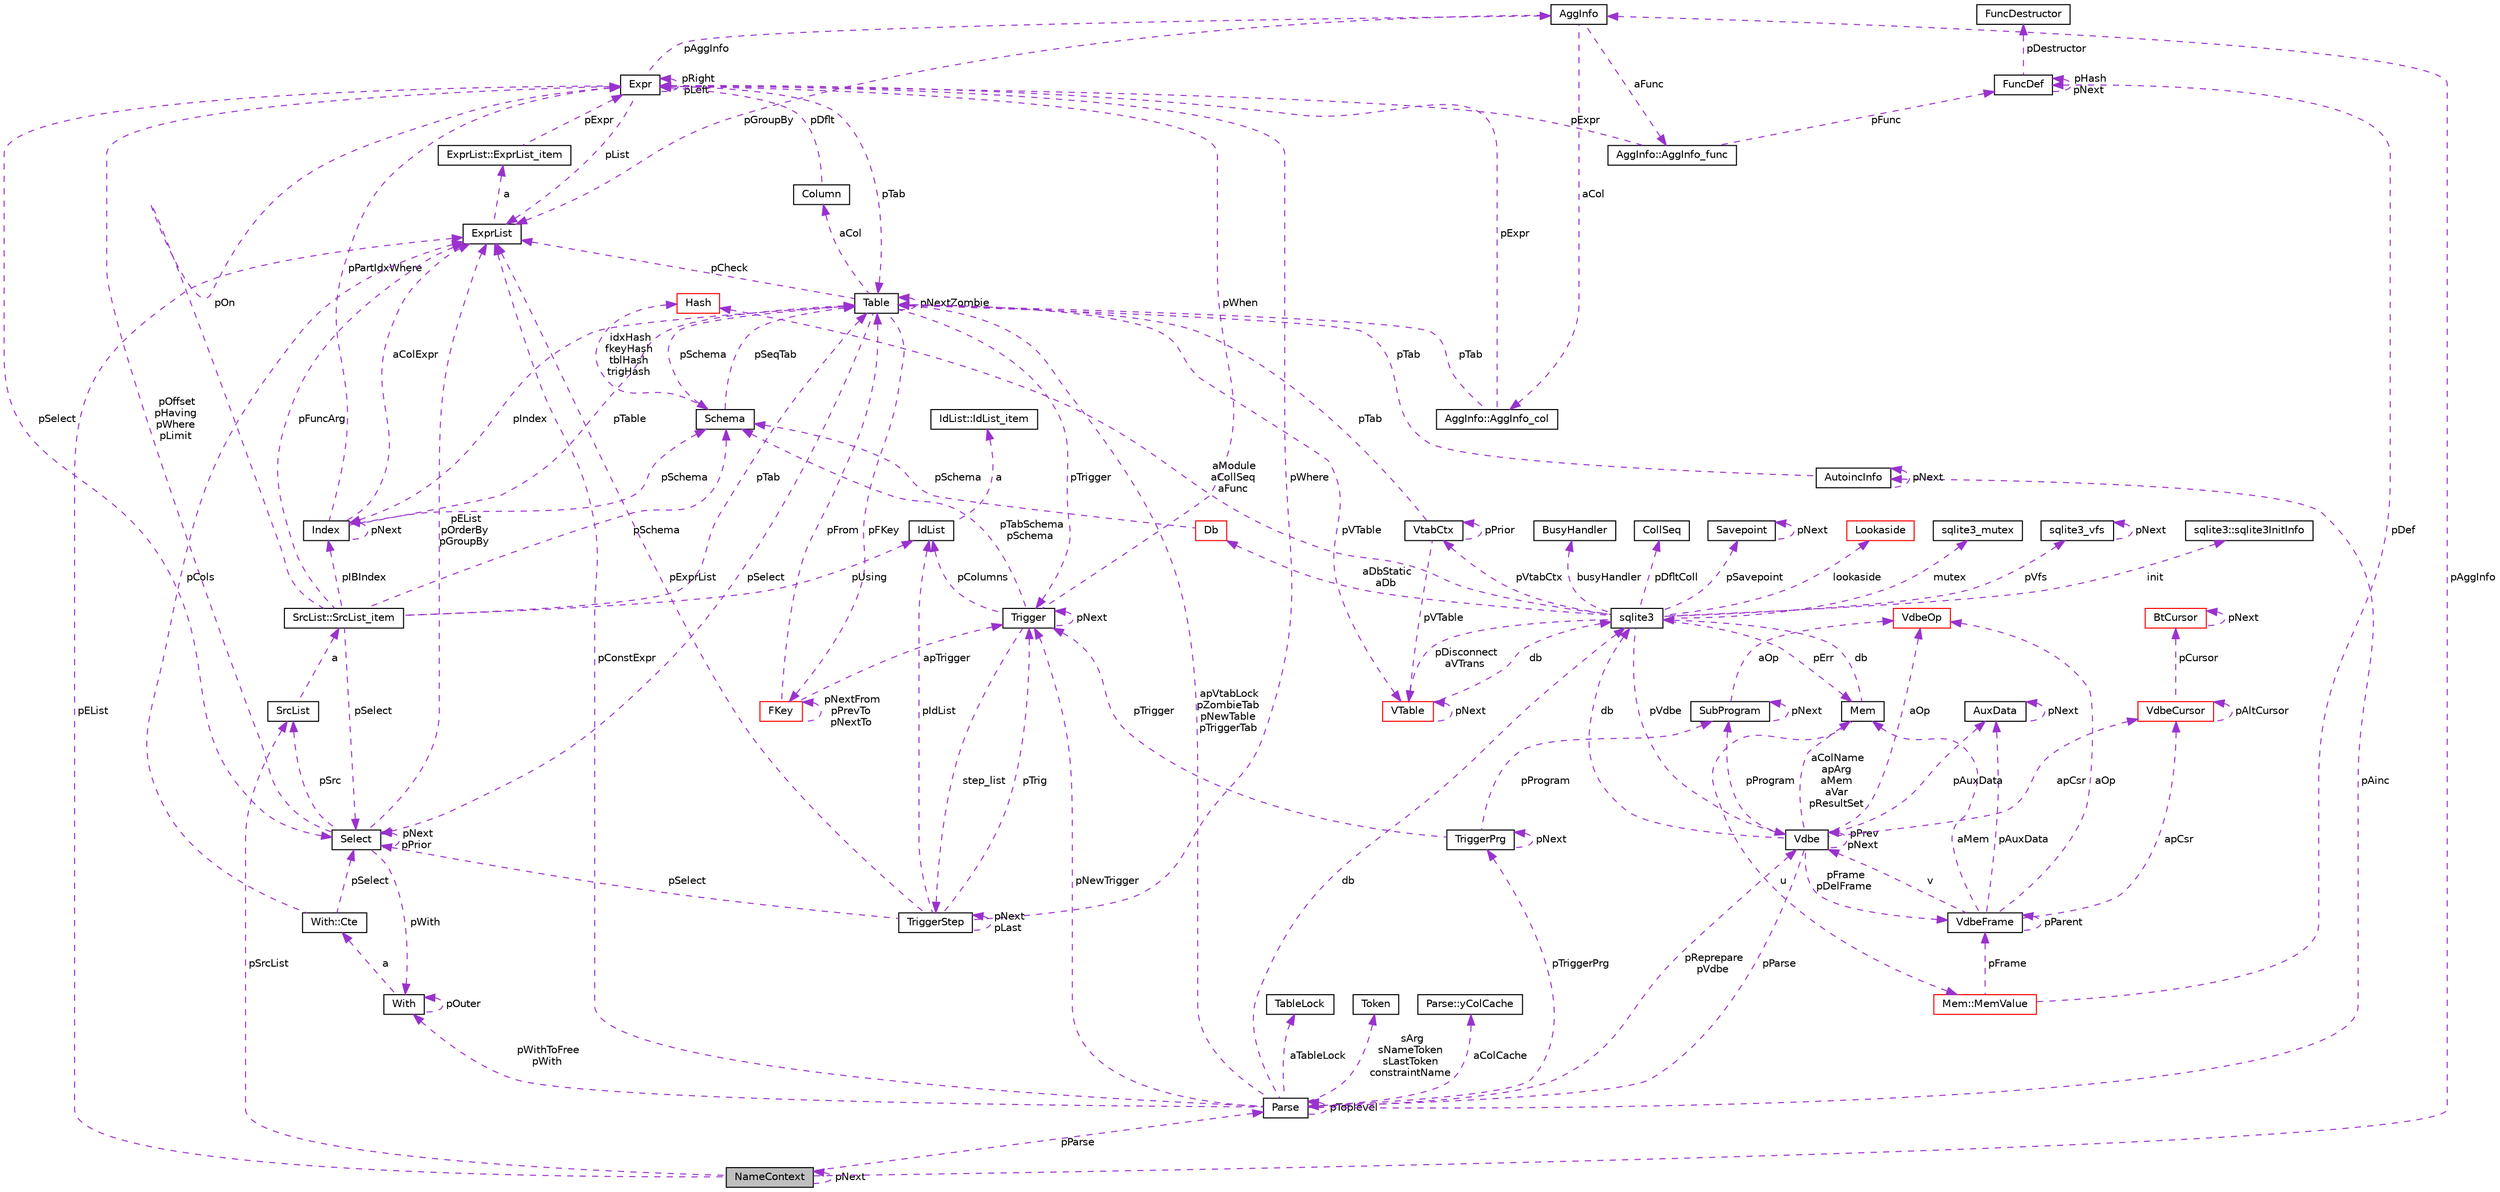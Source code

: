 digraph "NameContext"
{
  edge [fontname="Helvetica",fontsize="10",labelfontname="Helvetica",labelfontsize="10"];
  node [fontname="Helvetica",fontsize="10",shape=record];
  Node1 [label="NameContext",height=0.2,width=0.4,color="black", fillcolor="grey75", style="filled", fontcolor="black"];
  Node2 -> Node1 [dir="back",color="darkorchid3",fontsize="10",style="dashed",label=" pAggInfo" ];
  Node2 [label="AggInfo",height=0.2,width=0.4,color="black", fillcolor="white", style="filled",URL="$structAggInfo.html"];
  Node3 -> Node2 [dir="back",color="darkorchid3",fontsize="10",style="dashed",label=" aCol" ];
  Node3 [label="AggInfo::AggInfo_col",height=0.2,width=0.4,color="black", fillcolor="white", style="filled",URL="$structAggInfo_1_1AggInfo__col.html"];
  Node4 -> Node3 [dir="back",color="darkorchid3",fontsize="10",style="dashed",label=" pExpr" ];
  Node4 [label="Expr",height=0.2,width=0.4,color="black", fillcolor="white", style="filled",URL="$structExpr.html"];
  Node2 -> Node4 [dir="back",color="darkorchid3",fontsize="10",style="dashed",label=" pAggInfo" ];
  Node4 -> Node4 [dir="back",color="darkorchid3",fontsize="10",style="dashed",label=" pRight\npLeft" ];
  Node5 -> Node4 [dir="back",color="darkorchid3",fontsize="10",style="dashed",label=" pTab" ];
  Node5 [label="Table",height=0.2,width=0.4,color="black", fillcolor="white", style="filled",URL="$structTable.html"];
  Node6 -> Node5 [dir="back",color="darkorchid3",fontsize="10",style="dashed",label=" pSchema" ];
  Node6 [label="Schema",height=0.2,width=0.4,color="black", fillcolor="white", style="filled",URL="$structSchema.html"];
  Node5 -> Node6 [dir="back",color="darkorchid3",fontsize="10",style="dashed",label=" pSeqTab" ];
  Node7 -> Node6 [dir="back",color="darkorchid3",fontsize="10",style="dashed",label=" idxHash\nfkeyHash\ntblHash\ntrigHash" ];
  Node7 [label="Hash",height=0.2,width=0.4,color="red", fillcolor="white", style="filled",URL="$structHash.html"];
  Node8 -> Node5 [dir="back",color="darkorchid3",fontsize="10",style="dashed",label=" aCol" ];
  Node8 [label="Column",height=0.2,width=0.4,color="black", fillcolor="white", style="filled",URL="$structColumn.html"];
  Node4 -> Node8 [dir="back",color="darkorchid3",fontsize="10",style="dashed",label=" pDflt" ];
  Node9 -> Node5 [dir="back",color="darkorchid3",fontsize="10",style="dashed",label=" pFKey" ];
  Node9 [label="FKey",height=0.2,width=0.4,color="red", fillcolor="white", style="filled",URL="$structFKey.html"];
  Node9 -> Node9 [dir="back",color="darkorchid3",fontsize="10",style="dashed",label=" pNextFrom\npPrevTo\npNextTo" ];
  Node5 -> Node9 [dir="back",color="darkorchid3",fontsize="10",style="dashed",label=" pFrom" ];
  Node10 -> Node9 [dir="back",color="darkorchid3",fontsize="10",style="dashed",label=" apTrigger" ];
  Node10 [label="Trigger",height=0.2,width=0.4,color="black", fillcolor="white", style="filled",URL="$structTrigger.html"];
  Node11 -> Node10 [dir="back",color="darkorchid3",fontsize="10",style="dashed",label=" step_list" ];
  Node11 [label="TriggerStep",height=0.2,width=0.4,color="black", fillcolor="white", style="filled",URL="$structTriggerStep.html"];
  Node11 -> Node11 [dir="back",color="darkorchid3",fontsize="10",style="dashed",label=" pNext\npLast" ];
  Node4 -> Node11 [dir="back",color="darkorchid3",fontsize="10",style="dashed",label=" pWhere" ];
  Node12 -> Node11 [dir="back",color="darkorchid3",fontsize="10",style="dashed",label=" pIdList" ];
  Node12 [label="IdList",height=0.2,width=0.4,color="black", fillcolor="white", style="filled",URL="$structIdList.html"];
  Node13 -> Node12 [dir="back",color="darkorchid3",fontsize="10",style="dashed",label=" a" ];
  Node13 [label="IdList::IdList_item",height=0.2,width=0.4,color="black", fillcolor="white", style="filled",URL="$structIdList_1_1IdList__item.html"];
  Node14 -> Node11 [dir="back",color="darkorchid3",fontsize="10",style="dashed",label=" pSelect" ];
  Node14 [label="Select",height=0.2,width=0.4,color="black", fillcolor="white", style="filled",URL="$structSelect.html"];
  Node4 -> Node14 [dir="back",color="darkorchid3",fontsize="10",style="dashed",label=" pOffset\npHaving\npWhere\npLimit" ];
  Node15 -> Node14 [dir="back",color="darkorchid3",fontsize="10",style="dashed",label=" pWith" ];
  Node15 [label="With",height=0.2,width=0.4,color="black", fillcolor="white", style="filled",URL="$structWith.html"];
  Node16 -> Node15 [dir="back",color="darkorchid3",fontsize="10",style="dashed",label=" a" ];
  Node16 [label="With::Cte",height=0.2,width=0.4,color="black", fillcolor="white", style="filled",URL="$structWith_1_1Cte.html"];
  Node14 -> Node16 [dir="back",color="darkorchid3",fontsize="10",style="dashed",label=" pSelect" ];
  Node17 -> Node16 [dir="back",color="darkorchid3",fontsize="10",style="dashed",label=" pCols" ];
  Node17 [label="ExprList",height=0.2,width=0.4,color="black", fillcolor="white", style="filled",URL="$structExprList.html"];
  Node18 -> Node17 [dir="back",color="darkorchid3",fontsize="10",style="dashed",label=" a" ];
  Node18 [label="ExprList::ExprList_item",height=0.2,width=0.4,color="black", fillcolor="white", style="filled",URL="$structExprList_1_1ExprList__item.html"];
  Node4 -> Node18 [dir="back",color="darkorchid3",fontsize="10",style="dashed",label=" pExpr" ];
  Node15 -> Node15 [dir="back",color="darkorchid3",fontsize="10",style="dashed",label=" pOuter" ];
  Node14 -> Node14 [dir="back",color="darkorchid3",fontsize="10",style="dashed",label=" pNext\npPrior" ];
  Node19 -> Node14 [dir="back",color="darkorchid3",fontsize="10",style="dashed",label=" pSrc" ];
  Node19 [label="SrcList",height=0.2,width=0.4,color="black", fillcolor="white", style="filled",URL="$structSrcList.html"];
  Node20 -> Node19 [dir="back",color="darkorchid3",fontsize="10",style="dashed",label=" a" ];
  Node20 [label="SrcList::SrcList_item",height=0.2,width=0.4,color="black", fillcolor="white", style="filled",URL="$structSrcList_1_1SrcList__item.html"];
  Node6 -> Node20 [dir="back",color="darkorchid3",fontsize="10",style="dashed",label=" pSchema" ];
  Node4 -> Node20 [dir="back",color="darkorchid3",fontsize="10",style="dashed",label=" pOn" ];
  Node12 -> Node20 [dir="back",color="darkorchid3",fontsize="10",style="dashed",label=" pUsing" ];
  Node5 -> Node20 [dir="back",color="darkorchid3",fontsize="10",style="dashed",label=" pTab" ];
  Node14 -> Node20 [dir="back",color="darkorchid3",fontsize="10",style="dashed",label=" pSelect" ];
  Node21 -> Node20 [dir="back",color="darkorchid3",fontsize="10",style="dashed",label=" pIBIndex" ];
  Node21 [label="Index",height=0.2,width=0.4,color="black", fillcolor="white", style="filled",URL="$structIndex.html"];
  Node6 -> Node21 [dir="back",color="darkorchid3",fontsize="10",style="dashed",label=" pSchema" ];
  Node4 -> Node21 [dir="back",color="darkorchid3",fontsize="10",style="dashed",label=" pPartIdxWhere" ];
  Node5 -> Node21 [dir="back",color="darkorchid3",fontsize="10",style="dashed",label=" pTable" ];
  Node17 -> Node21 [dir="back",color="darkorchid3",fontsize="10",style="dashed",label=" aColExpr" ];
  Node21 -> Node21 [dir="back",color="darkorchid3",fontsize="10",style="dashed",label=" pNext" ];
  Node17 -> Node20 [dir="back",color="darkorchid3",fontsize="10",style="dashed",label=" pFuncArg" ];
  Node17 -> Node14 [dir="back",color="darkorchid3",fontsize="10",style="dashed",label=" pEList\npOrderBy\npGroupBy" ];
  Node10 -> Node11 [dir="back",color="darkorchid3",fontsize="10",style="dashed",label=" pTrig" ];
  Node17 -> Node11 [dir="back",color="darkorchid3",fontsize="10",style="dashed",label=" pExprList" ];
  Node6 -> Node10 [dir="back",color="darkorchid3",fontsize="10",style="dashed",label=" pTabSchema\npSchema" ];
  Node4 -> Node10 [dir="back",color="darkorchid3",fontsize="10",style="dashed",label=" pWhen" ];
  Node12 -> Node10 [dir="back",color="darkorchid3",fontsize="10",style="dashed",label=" pColumns" ];
  Node10 -> Node10 [dir="back",color="darkorchid3",fontsize="10",style="dashed",label=" pNext" ];
  Node22 -> Node5 [dir="back",color="darkorchid3",fontsize="10",style="dashed",label=" pVTable" ];
  Node22 [label="VTable",height=0.2,width=0.4,color="red", fillcolor="white", style="filled",URL="$structVTable.html"];
  Node23 -> Node22 [dir="back",color="darkorchid3",fontsize="10",style="dashed",label=" db" ];
  Node23 [label="sqlite3",height=0.2,width=0.4,color="black", fillcolor="white", style="filled",URL="$structsqlite3.html"];
  Node24 -> Node23 [dir="back",color="darkorchid3",fontsize="10",style="dashed",label=" pErr" ];
  Node24 [label="Mem",height=0.2,width=0.4,color="black", fillcolor="white", style="filled",URL="$structMem.html"];
  Node25 -> Node24 [dir="back",color="darkorchid3",fontsize="10",style="dashed",label=" u" ];
  Node25 [label="Mem::MemValue",height=0.2,width=0.4,color="red", fillcolor="white", style="filled",URL="$unionMem_1_1MemValue.html"];
  Node26 -> Node25 [dir="back",color="darkorchid3",fontsize="10",style="dashed",label=" pFrame" ];
  Node26 [label="VdbeFrame",height=0.2,width=0.4,color="black", fillcolor="white", style="filled",URL="$structVdbeFrame.html"];
  Node24 -> Node26 [dir="back",color="darkorchid3",fontsize="10",style="dashed",label=" aMem" ];
  Node27 -> Node26 [dir="back",color="darkorchid3",fontsize="10",style="dashed",label=" v" ];
  Node27 [label="Vdbe",height=0.2,width=0.4,color="black", fillcolor="white", style="filled",URL="$structVdbe.html"];
  Node24 -> Node27 [dir="back",color="darkorchid3",fontsize="10",style="dashed",label=" aColName\napArg\naMem\naVar\npResultSet" ];
  Node27 -> Node27 [dir="back",color="darkorchid3",fontsize="10",style="dashed",label=" pPrev\npNext" ];
  Node23 -> Node27 [dir="back",color="darkorchid3",fontsize="10",style="dashed",label=" db" ];
  Node26 -> Node27 [dir="back",color="darkorchid3",fontsize="10",style="dashed",label=" pFrame\npDelFrame" ];
  Node28 -> Node27 [dir="back",color="darkorchid3",fontsize="10",style="dashed",label=" pAuxData" ];
  Node28 [label="AuxData",height=0.2,width=0.4,color="black", fillcolor="white", style="filled",URL="$structAuxData.html"];
  Node28 -> Node28 [dir="back",color="darkorchid3",fontsize="10",style="dashed",label=" pNext" ];
  Node29 -> Node27 [dir="back",color="darkorchid3",fontsize="10",style="dashed",label=" pProgram" ];
  Node29 [label="SubProgram",height=0.2,width=0.4,color="black", fillcolor="white", style="filled",URL="$structSubProgram.html"];
  Node29 -> Node29 [dir="back",color="darkorchid3",fontsize="10",style="dashed",label=" pNext" ];
  Node30 -> Node29 [dir="back",color="darkorchid3",fontsize="10",style="dashed",label=" aOp" ];
  Node30 [label="VdbeOp",height=0.2,width=0.4,color="red", fillcolor="white", style="filled",URL="$structVdbeOp.html"];
  Node31 -> Node27 [dir="back",color="darkorchid3",fontsize="10",style="dashed",label=" apCsr" ];
  Node31 [label="VdbeCursor",height=0.2,width=0.4,color="red", fillcolor="white", style="filled",URL="$structVdbeCursor.html"];
  Node32 -> Node31 [dir="back",color="darkorchid3",fontsize="10",style="dashed",label=" pCursor" ];
  Node32 [label="BtCursor",height=0.2,width=0.4,color="red", fillcolor="white", style="filled",URL="$structBtCursor.html"];
  Node32 -> Node32 [dir="back",color="darkorchid3",fontsize="10",style="dashed",label=" pNext" ];
  Node31 -> Node31 [dir="back",color="darkorchid3",fontsize="10",style="dashed",label=" pAltCursor" ];
  Node33 -> Node27 [dir="back",color="darkorchid3",fontsize="10",style="dashed",label=" pParse" ];
  Node33 [label="Parse",height=0.2,width=0.4,color="black", fillcolor="white", style="filled",URL="$structParse.html"];
  Node27 -> Node33 [dir="back",color="darkorchid3",fontsize="10",style="dashed",label=" pReprepare\npVdbe" ];
  Node23 -> Node33 [dir="back",color="darkorchid3",fontsize="10",style="dashed",label=" db" ];
  Node34 -> Node33 [dir="back",color="darkorchid3",fontsize="10",style="dashed",label=" aTableLock" ];
  Node34 [label="TableLock",height=0.2,width=0.4,color="black", fillcolor="white", style="filled",URL="$structTableLock.html"];
  Node35 -> Node33 [dir="back",color="darkorchid3",fontsize="10",style="dashed",label=" sArg\nsNameToken\nsLastToken\nconstraintName" ];
  Node35 [label="Token",height=0.2,width=0.4,color="black", fillcolor="white", style="filled",URL="$structToken.html"];
  Node15 -> Node33 [dir="back",color="darkorchid3",fontsize="10",style="dashed",label=" pWithToFree\npWith" ];
  Node36 -> Node33 [dir="back",color="darkorchid3",fontsize="10",style="dashed",label=" aColCache" ];
  Node36 [label="Parse::yColCache",height=0.2,width=0.4,color="black", fillcolor="white", style="filled",URL="$structParse_1_1yColCache.html"];
  Node5 -> Node33 [dir="back",color="darkorchid3",fontsize="10",style="dashed",label=" apVtabLock\npZombieTab\npNewTable\npTriggerTab" ];
  Node10 -> Node33 [dir="back",color="darkorchid3",fontsize="10",style="dashed",label=" pNewTrigger" ];
  Node37 -> Node33 [dir="back",color="darkorchid3",fontsize="10",style="dashed",label=" pTriggerPrg" ];
  Node37 [label="TriggerPrg",height=0.2,width=0.4,color="black", fillcolor="white", style="filled",URL="$structTriggerPrg.html"];
  Node29 -> Node37 [dir="back",color="darkorchid3",fontsize="10",style="dashed",label=" pProgram" ];
  Node10 -> Node37 [dir="back",color="darkorchid3",fontsize="10",style="dashed",label=" pTrigger" ];
  Node37 -> Node37 [dir="back",color="darkorchid3",fontsize="10",style="dashed",label=" pNext" ];
  Node38 -> Node33 [dir="back",color="darkorchid3",fontsize="10",style="dashed",label=" pAinc" ];
  Node38 [label="AutoincInfo",height=0.2,width=0.4,color="black", fillcolor="white", style="filled",URL="$structAutoincInfo.html"];
  Node5 -> Node38 [dir="back",color="darkorchid3",fontsize="10",style="dashed",label=" pTab" ];
  Node38 -> Node38 [dir="back",color="darkorchid3",fontsize="10",style="dashed",label=" pNext" ];
  Node17 -> Node33 [dir="back",color="darkorchid3",fontsize="10",style="dashed",label=" pConstExpr" ];
  Node33 -> Node33 [dir="back",color="darkorchid3",fontsize="10",style="dashed",label=" pToplevel" ];
  Node30 -> Node27 [dir="back",color="darkorchid3",fontsize="10",style="dashed",label=" aOp" ];
  Node26 -> Node26 [dir="back",color="darkorchid3",fontsize="10",style="dashed",label=" pParent" ];
  Node28 -> Node26 [dir="back",color="darkorchid3",fontsize="10",style="dashed",label=" pAuxData" ];
  Node31 -> Node26 [dir="back",color="darkorchid3",fontsize="10",style="dashed",label=" apCsr" ];
  Node30 -> Node26 [dir="back",color="darkorchid3",fontsize="10",style="dashed",label=" aOp" ];
  Node39 -> Node25 [dir="back",color="darkorchid3",fontsize="10",style="dashed",label=" pDef" ];
  Node39 [label="FuncDef",height=0.2,width=0.4,color="black", fillcolor="white", style="filled",URL="$structFuncDef.html"];
  Node40 -> Node39 [dir="back",color="darkorchid3",fontsize="10",style="dashed",label=" pDestructor" ];
  Node40 [label="FuncDestructor",height=0.2,width=0.4,color="black", fillcolor="white", style="filled",URL="$structFuncDestructor.html"];
  Node39 -> Node39 [dir="back",color="darkorchid3",fontsize="10",style="dashed",label=" pHash\npNext" ];
  Node23 -> Node24 [dir="back",color="darkorchid3",fontsize="10",style="dashed",label=" db" ];
  Node27 -> Node23 [dir="back",color="darkorchid3",fontsize="10",style="dashed",label=" pVdbe" ];
  Node41 -> Node23 [dir="back",color="darkorchid3",fontsize="10",style="dashed",label=" pSavepoint" ];
  Node41 [label="Savepoint",height=0.2,width=0.4,color="black", fillcolor="white", style="filled",URL="$structSavepoint.html"];
  Node41 -> Node41 [dir="back",color="darkorchid3",fontsize="10",style="dashed",label=" pNext" ];
  Node42 -> Node23 [dir="back",color="darkorchid3",fontsize="10",style="dashed",label=" lookaside" ];
  Node42 [label="Lookaside",height=0.2,width=0.4,color="red", fillcolor="white", style="filled",URL="$structLookaside.html"];
  Node43 -> Node23 [dir="back",color="darkorchid3",fontsize="10",style="dashed",label=" mutex" ];
  Node43 [label="sqlite3_mutex",height=0.2,width=0.4,color="black", fillcolor="white", style="filled",URL="$structsqlite3__mutex.html"];
  Node44 -> Node23 [dir="back",color="darkorchid3",fontsize="10",style="dashed",label=" pVfs" ];
  Node44 [label="sqlite3_vfs",height=0.2,width=0.4,color="black", fillcolor="white", style="filled",URL="$structsqlite3__vfs.html"];
  Node44 -> Node44 [dir="back",color="darkorchid3",fontsize="10",style="dashed",label=" pNext" ];
  Node45 -> Node23 [dir="back",color="darkorchid3",fontsize="10",style="dashed",label=" init" ];
  Node45 [label="sqlite3::sqlite3InitInfo",height=0.2,width=0.4,color="black", fillcolor="white", style="filled",URL="$structsqlite3_1_1sqlite3InitInfo.html"];
  Node46 -> Node23 [dir="back",color="darkorchid3",fontsize="10",style="dashed",label=" busyHandler" ];
  Node46 [label="BusyHandler",height=0.2,width=0.4,color="black", fillcolor="white", style="filled",URL="$structBusyHandler.html"];
  Node47 -> Node23 [dir="back",color="darkorchid3",fontsize="10",style="dashed",label=" pVtabCtx" ];
  Node47 [label="VtabCtx",height=0.2,width=0.4,color="black", fillcolor="white", style="filled",URL="$structVtabCtx.html"];
  Node47 -> Node47 [dir="back",color="darkorchid3",fontsize="10",style="dashed",label=" pPrior" ];
  Node22 -> Node47 [dir="back",color="darkorchid3",fontsize="10",style="dashed",label=" pVTable" ];
  Node5 -> Node47 [dir="back",color="darkorchid3",fontsize="10",style="dashed",label=" pTab" ];
  Node48 -> Node23 [dir="back",color="darkorchid3",fontsize="10",style="dashed",label=" pDfltColl" ];
  Node48 [label="CollSeq",height=0.2,width=0.4,color="black", fillcolor="white", style="filled",URL="$structCollSeq.html"];
  Node22 -> Node23 [dir="back",color="darkorchid3",fontsize="10",style="dashed",label=" pDisconnect\naVTrans" ];
  Node49 -> Node23 [dir="back",color="darkorchid3",fontsize="10",style="dashed",label=" aDbStatic\naDb" ];
  Node49 [label="Db",height=0.2,width=0.4,color="red", fillcolor="white", style="filled",URL="$structDb.html"];
  Node6 -> Node49 [dir="back",color="darkorchid3",fontsize="10",style="dashed",label=" pSchema" ];
  Node7 -> Node23 [dir="back",color="darkorchid3",fontsize="10",style="dashed",label=" aModule\naCollSeq\naFunc" ];
  Node22 -> Node22 [dir="back",color="darkorchid3",fontsize="10",style="dashed",label=" pNext" ];
  Node5 -> Node5 [dir="back",color="darkorchid3",fontsize="10",style="dashed",label=" pNextZombie" ];
  Node10 -> Node5 [dir="back",color="darkorchid3",fontsize="10",style="dashed",label=" pTrigger" ];
  Node14 -> Node5 [dir="back",color="darkorchid3",fontsize="10",style="dashed",label=" pSelect" ];
  Node17 -> Node5 [dir="back",color="darkorchid3",fontsize="10",style="dashed",label=" pCheck" ];
  Node21 -> Node5 [dir="back",color="darkorchid3",fontsize="10",style="dashed",label=" pIndex" ];
  Node14 -> Node4 [dir="back",color="darkorchid3",fontsize="10",style="dashed",label=" pSelect" ];
  Node17 -> Node4 [dir="back",color="darkorchid3",fontsize="10",style="dashed",label=" pList" ];
  Node5 -> Node3 [dir="back",color="darkorchid3",fontsize="10",style="dashed",label=" pTab" ];
  Node50 -> Node2 [dir="back",color="darkorchid3",fontsize="10",style="dashed",label=" aFunc" ];
  Node50 [label="AggInfo::AggInfo_func",height=0.2,width=0.4,color="black", fillcolor="white", style="filled",URL="$structAggInfo_1_1AggInfo__func.html"];
  Node4 -> Node50 [dir="back",color="darkorchid3",fontsize="10",style="dashed",label=" pExpr" ];
  Node39 -> Node50 [dir="back",color="darkorchid3",fontsize="10",style="dashed",label=" pFunc" ];
  Node17 -> Node2 [dir="back",color="darkorchid3",fontsize="10",style="dashed",label=" pGroupBy" ];
  Node1 -> Node1 [dir="back",color="darkorchid3",fontsize="10",style="dashed",label=" pNext" ];
  Node19 -> Node1 [dir="back",color="darkorchid3",fontsize="10",style="dashed",label=" pSrcList" ];
  Node17 -> Node1 [dir="back",color="darkorchid3",fontsize="10",style="dashed",label=" pEList" ];
  Node33 -> Node1 [dir="back",color="darkorchid3",fontsize="10",style="dashed",label=" pParse" ];
}
